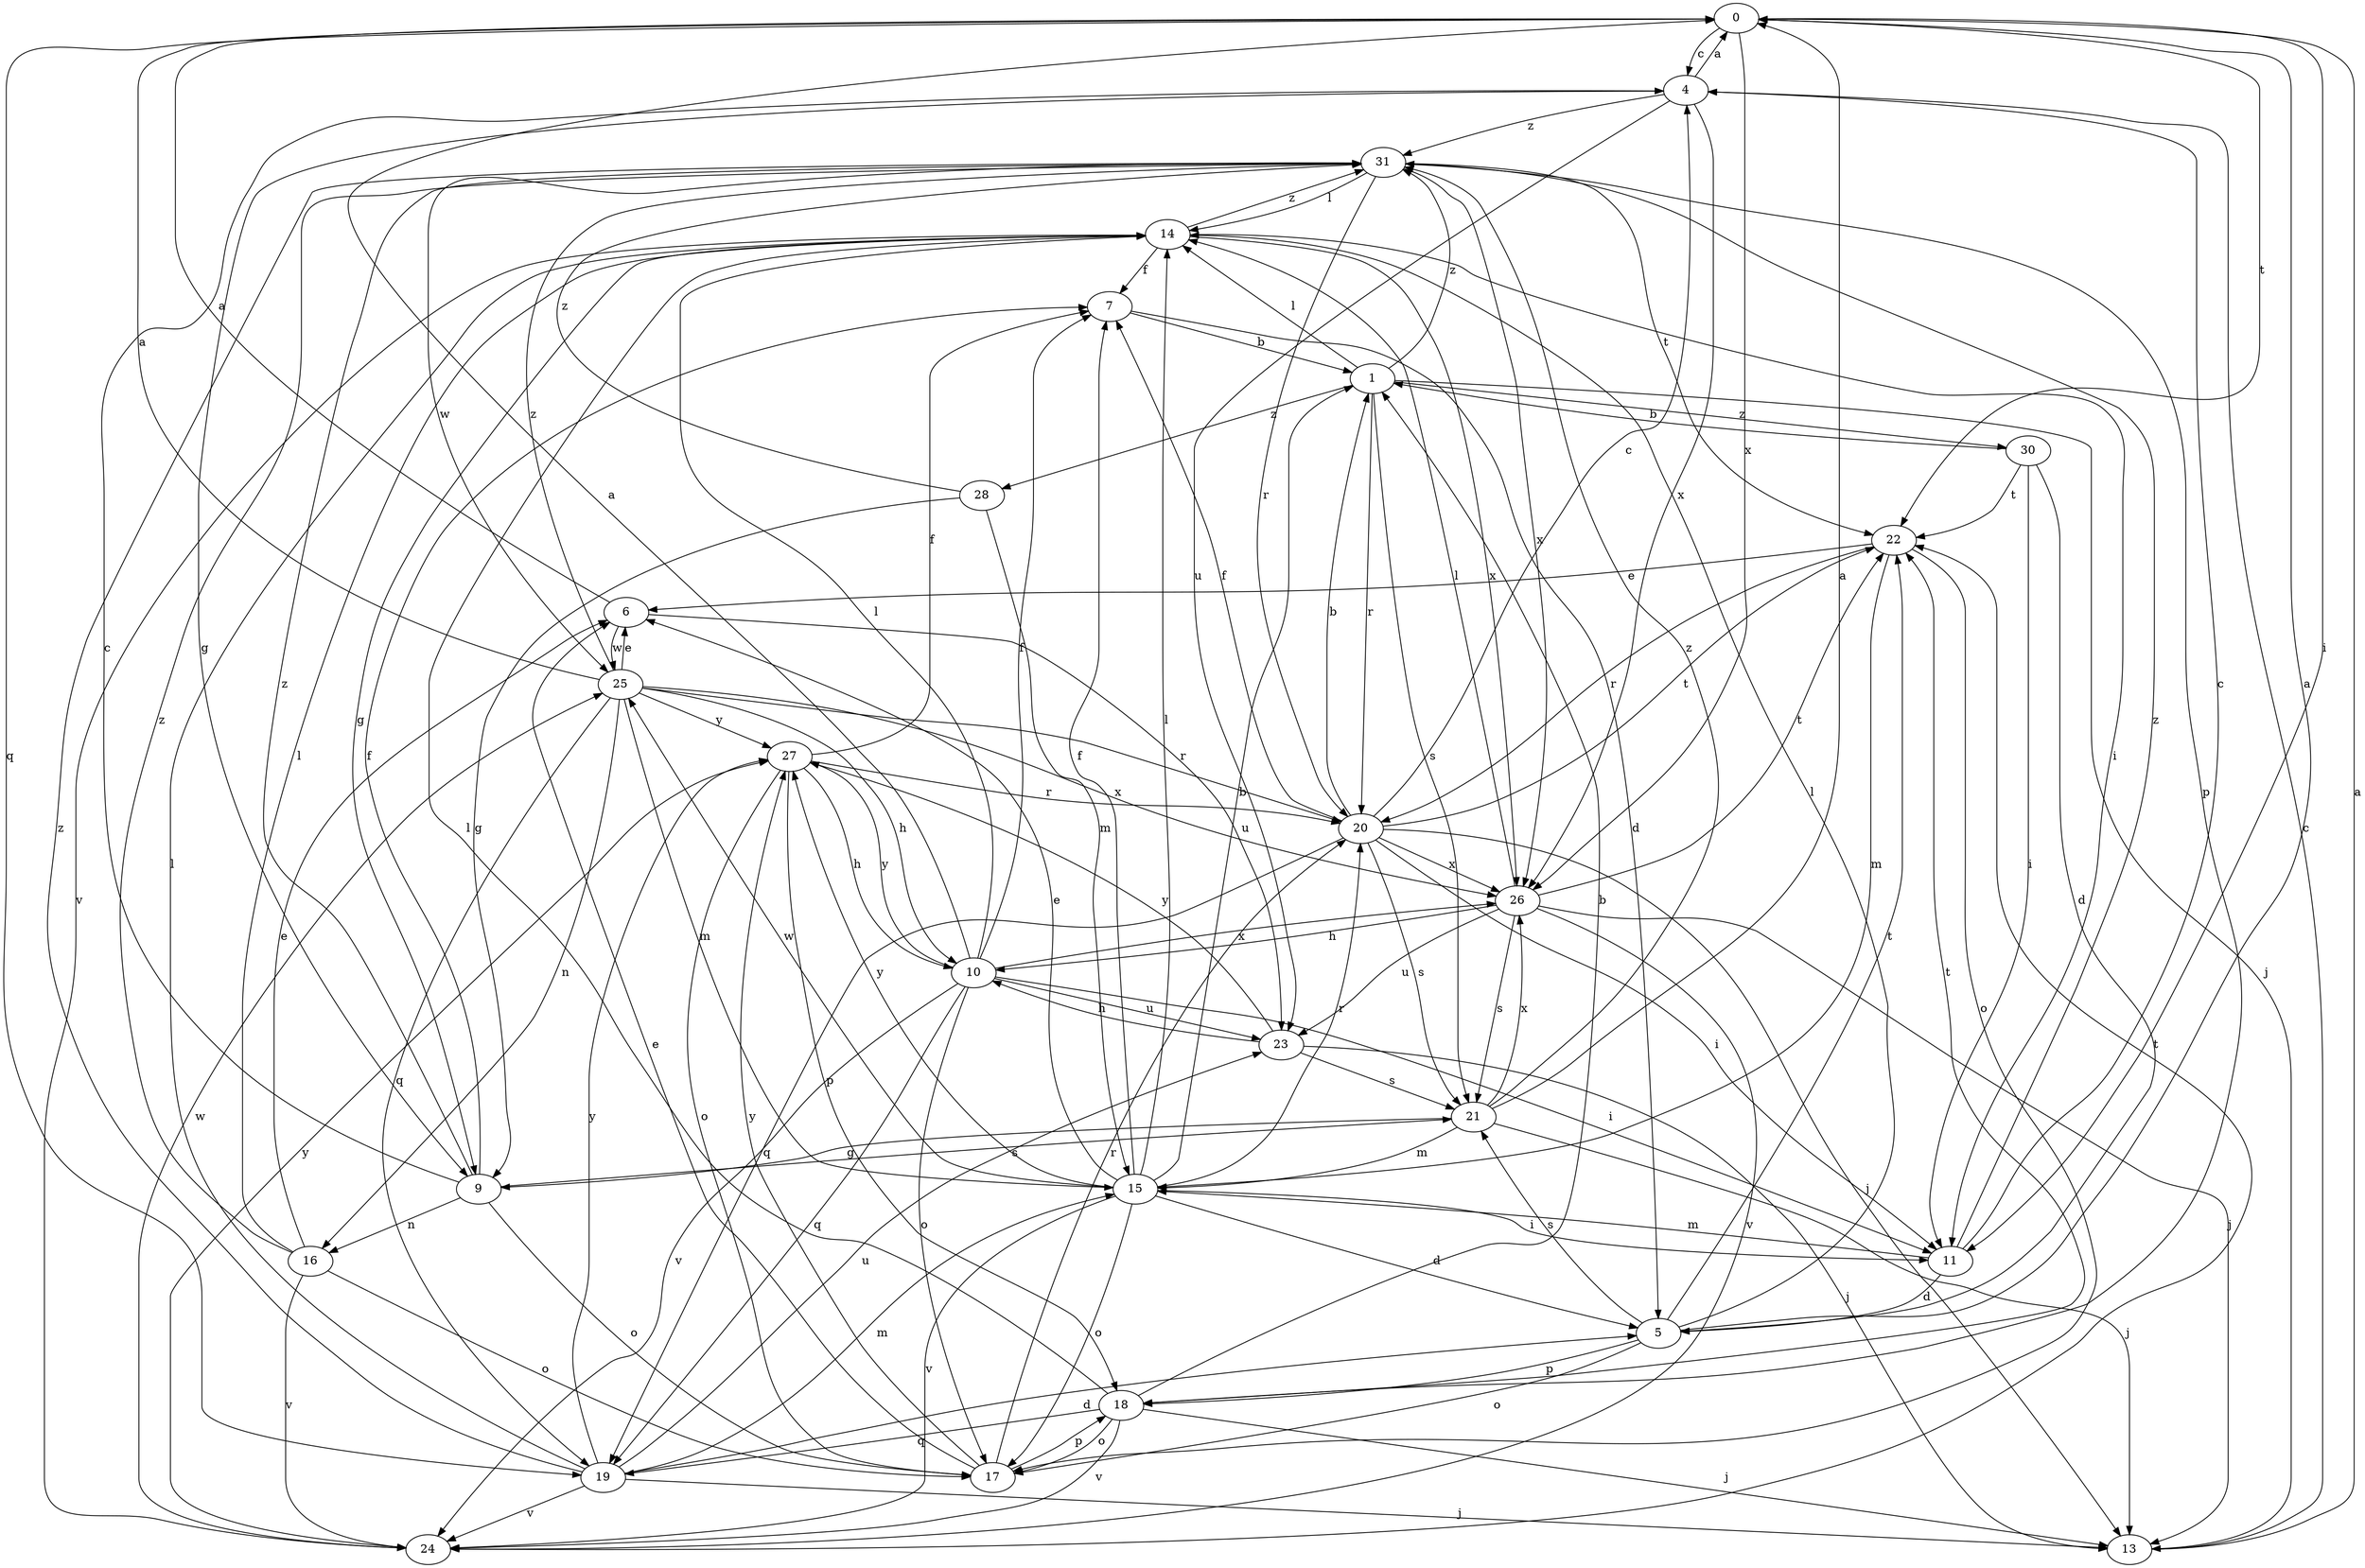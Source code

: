 strict digraph  {
0;
1;
4;
5;
6;
7;
9;
10;
11;
13;
14;
15;
16;
17;
18;
19;
20;
21;
22;
23;
24;
25;
26;
27;
28;
30;
31;
0 -> 4  [label=c];
0 -> 11  [label=i];
0 -> 19  [label=q];
0 -> 22  [label=t];
0 -> 26  [label=x];
1 -> 13  [label=j];
1 -> 14  [label=l];
1 -> 20  [label=r];
1 -> 21  [label=s];
1 -> 28  [label=z];
1 -> 30  [label=z];
1 -> 31  [label=z];
4 -> 0  [label=a];
4 -> 9  [label=g];
4 -> 23  [label=u];
4 -> 26  [label=x];
4 -> 31  [label=z];
5 -> 0  [label=a];
5 -> 14  [label=l];
5 -> 17  [label=o];
5 -> 18  [label=p];
5 -> 21  [label=s];
5 -> 22  [label=t];
6 -> 0  [label=a];
6 -> 23  [label=u];
6 -> 25  [label=w];
7 -> 1  [label=b];
7 -> 5  [label=d];
9 -> 4  [label=c];
9 -> 7  [label=f];
9 -> 16  [label=n];
9 -> 17  [label=o];
9 -> 21  [label=s];
9 -> 31  [label=z];
10 -> 0  [label=a];
10 -> 7  [label=f];
10 -> 11  [label=i];
10 -> 14  [label=l];
10 -> 17  [label=o];
10 -> 19  [label=q];
10 -> 23  [label=u];
10 -> 24  [label=v];
10 -> 26  [label=x];
10 -> 27  [label=y];
11 -> 4  [label=c];
11 -> 5  [label=d];
11 -> 15  [label=m];
11 -> 31  [label=z];
13 -> 0  [label=a];
13 -> 4  [label=c];
14 -> 7  [label=f];
14 -> 9  [label=g];
14 -> 11  [label=i];
14 -> 24  [label=v];
14 -> 26  [label=x];
14 -> 31  [label=z];
15 -> 1  [label=b];
15 -> 5  [label=d];
15 -> 6  [label=e];
15 -> 7  [label=f];
15 -> 11  [label=i];
15 -> 14  [label=l];
15 -> 17  [label=o];
15 -> 20  [label=r];
15 -> 24  [label=v];
15 -> 25  [label=w];
15 -> 27  [label=y];
16 -> 6  [label=e];
16 -> 14  [label=l];
16 -> 17  [label=o];
16 -> 24  [label=v];
16 -> 31  [label=z];
17 -> 6  [label=e];
17 -> 18  [label=p];
17 -> 20  [label=r];
17 -> 27  [label=y];
18 -> 1  [label=b];
18 -> 13  [label=j];
18 -> 14  [label=l];
18 -> 17  [label=o];
18 -> 19  [label=q];
18 -> 22  [label=t];
18 -> 24  [label=v];
19 -> 5  [label=d];
19 -> 13  [label=j];
19 -> 14  [label=l];
19 -> 15  [label=m];
19 -> 23  [label=u];
19 -> 24  [label=v];
19 -> 27  [label=y];
19 -> 31  [label=z];
20 -> 1  [label=b];
20 -> 4  [label=c];
20 -> 7  [label=f];
20 -> 11  [label=i];
20 -> 13  [label=j];
20 -> 19  [label=q];
20 -> 21  [label=s];
20 -> 22  [label=t];
20 -> 26  [label=x];
21 -> 0  [label=a];
21 -> 9  [label=g];
21 -> 13  [label=j];
21 -> 15  [label=m];
21 -> 26  [label=x];
21 -> 31  [label=z];
22 -> 6  [label=e];
22 -> 15  [label=m];
22 -> 17  [label=o];
22 -> 20  [label=r];
23 -> 10  [label=h];
23 -> 13  [label=j];
23 -> 21  [label=s];
23 -> 27  [label=y];
24 -> 22  [label=t];
24 -> 25  [label=w];
24 -> 27  [label=y];
25 -> 0  [label=a];
25 -> 6  [label=e];
25 -> 10  [label=h];
25 -> 15  [label=m];
25 -> 16  [label=n];
25 -> 19  [label=q];
25 -> 20  [label=r];
25 -> 26  [label=x];
25 -> 27  [label=y];
25 -> 31  [label=z];
26 -> 10  [label=h];
26 -> 13  [label=j];
26 -> 14  [label=l];
26 -> 21  [label=s];
26 -> 22  [label=t];
26 -> 23  [label=u];
26 -> 24  [label=v];
27 -> 7  [label=f];
27 -> 10  [label=h];
27 -> 17  [label=o];
27 -> 18  [label=p];
27 -> 20  [label=r];
28 -> 9  [label=g];
28 -> 15  [label=m];
28 -> 31  [label=z];
30 -> 1  [label=b];
30 -> 5  [label=d];
30 -> 11  [label=i];
30 -> 22  [label=t];
31 -> 14  [label=l];
31 -> 18  [label=p];
31 -> 20  [label=r];
31 -> 22  [label=t];
31 -> 25  [label=w];
31 -> 26  [label=x];
}
